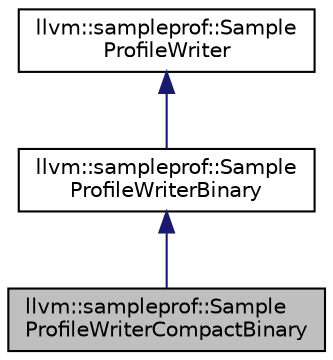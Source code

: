 digraph "llvm::sampleprof::SampleProfileWriterCompactBinary"
{
 // LATEX_PDF_SIZE
  bgcolor="transparent";
  edge [fontname="Helvetica",fontsize="10",labelfontname="Helvetica",labelfontsize="10"];
  node [fontname="Helvetica",fontsize="10",shape=record];
  Node1 [label="llvm::sampleprof::Sample\lProfileWriterCompactBinary",height=0.2,width=0.4,color="black", fillcolor="grey75", style="filled", fontcolor="black",tooltip=" "];
  Node2 -> Node1 [dir="back",color="midnightblue",fontsize="10",style="solid",fontname="Helvetica"];
  Node2 [label="llvm::sampleprof::Sample\lProfileWriterBinary",height=0.2,width=0.4,color="black",URL="$classllvm_1_1sampleprof_1_1SampleProfileWriterBinary.html",tooltip="Sample-based profile writer (binary format)."];
  Node3 -> Node2 [dir="back",color="midnightblue",fontsize="10",style="solid",fontname="Helvetica"];
  Node3 [label="llvm::sampleprof::Sample\lProfileWriter",height=0.2,width=0.4,color="black",URL="$classllvm_1_1sampleprof_1_1SampleProfileWriter.html",tooltip="Sample-based profile writer. Base class."];
}
